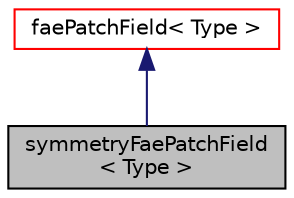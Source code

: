 digraph "symmetryFaePatchField&lt; Type &gt;"
{
  bgcolor="transparent";
  edge [fontname="Helvetica",fontsize="10",labelfontname="Helvetica",labelfontsize="10"];
  node [fontname="Helvetica",fontsize="10",shape=record];
  Node1 [label="symmetryFaePatchField\l\< Type \>",height=0.2,width=0.4,color="black", fillcolor="grey75", style="filled" fontcolor="black"];
  Node2 -> Node1 [dir="back",color="midnightblue",fontsize="10",style="solid",fontname="Helvetica"];
  Node2 [label="faePatchField\< Type \>",height=0.2,width=0.4,color="red",URL="$classFoam_1_1faePatchField.html",tooltip="faePatchField&lt;Type&gt; abstract base class. This class gives a fat-interface to all derived classes cove..."];
}
